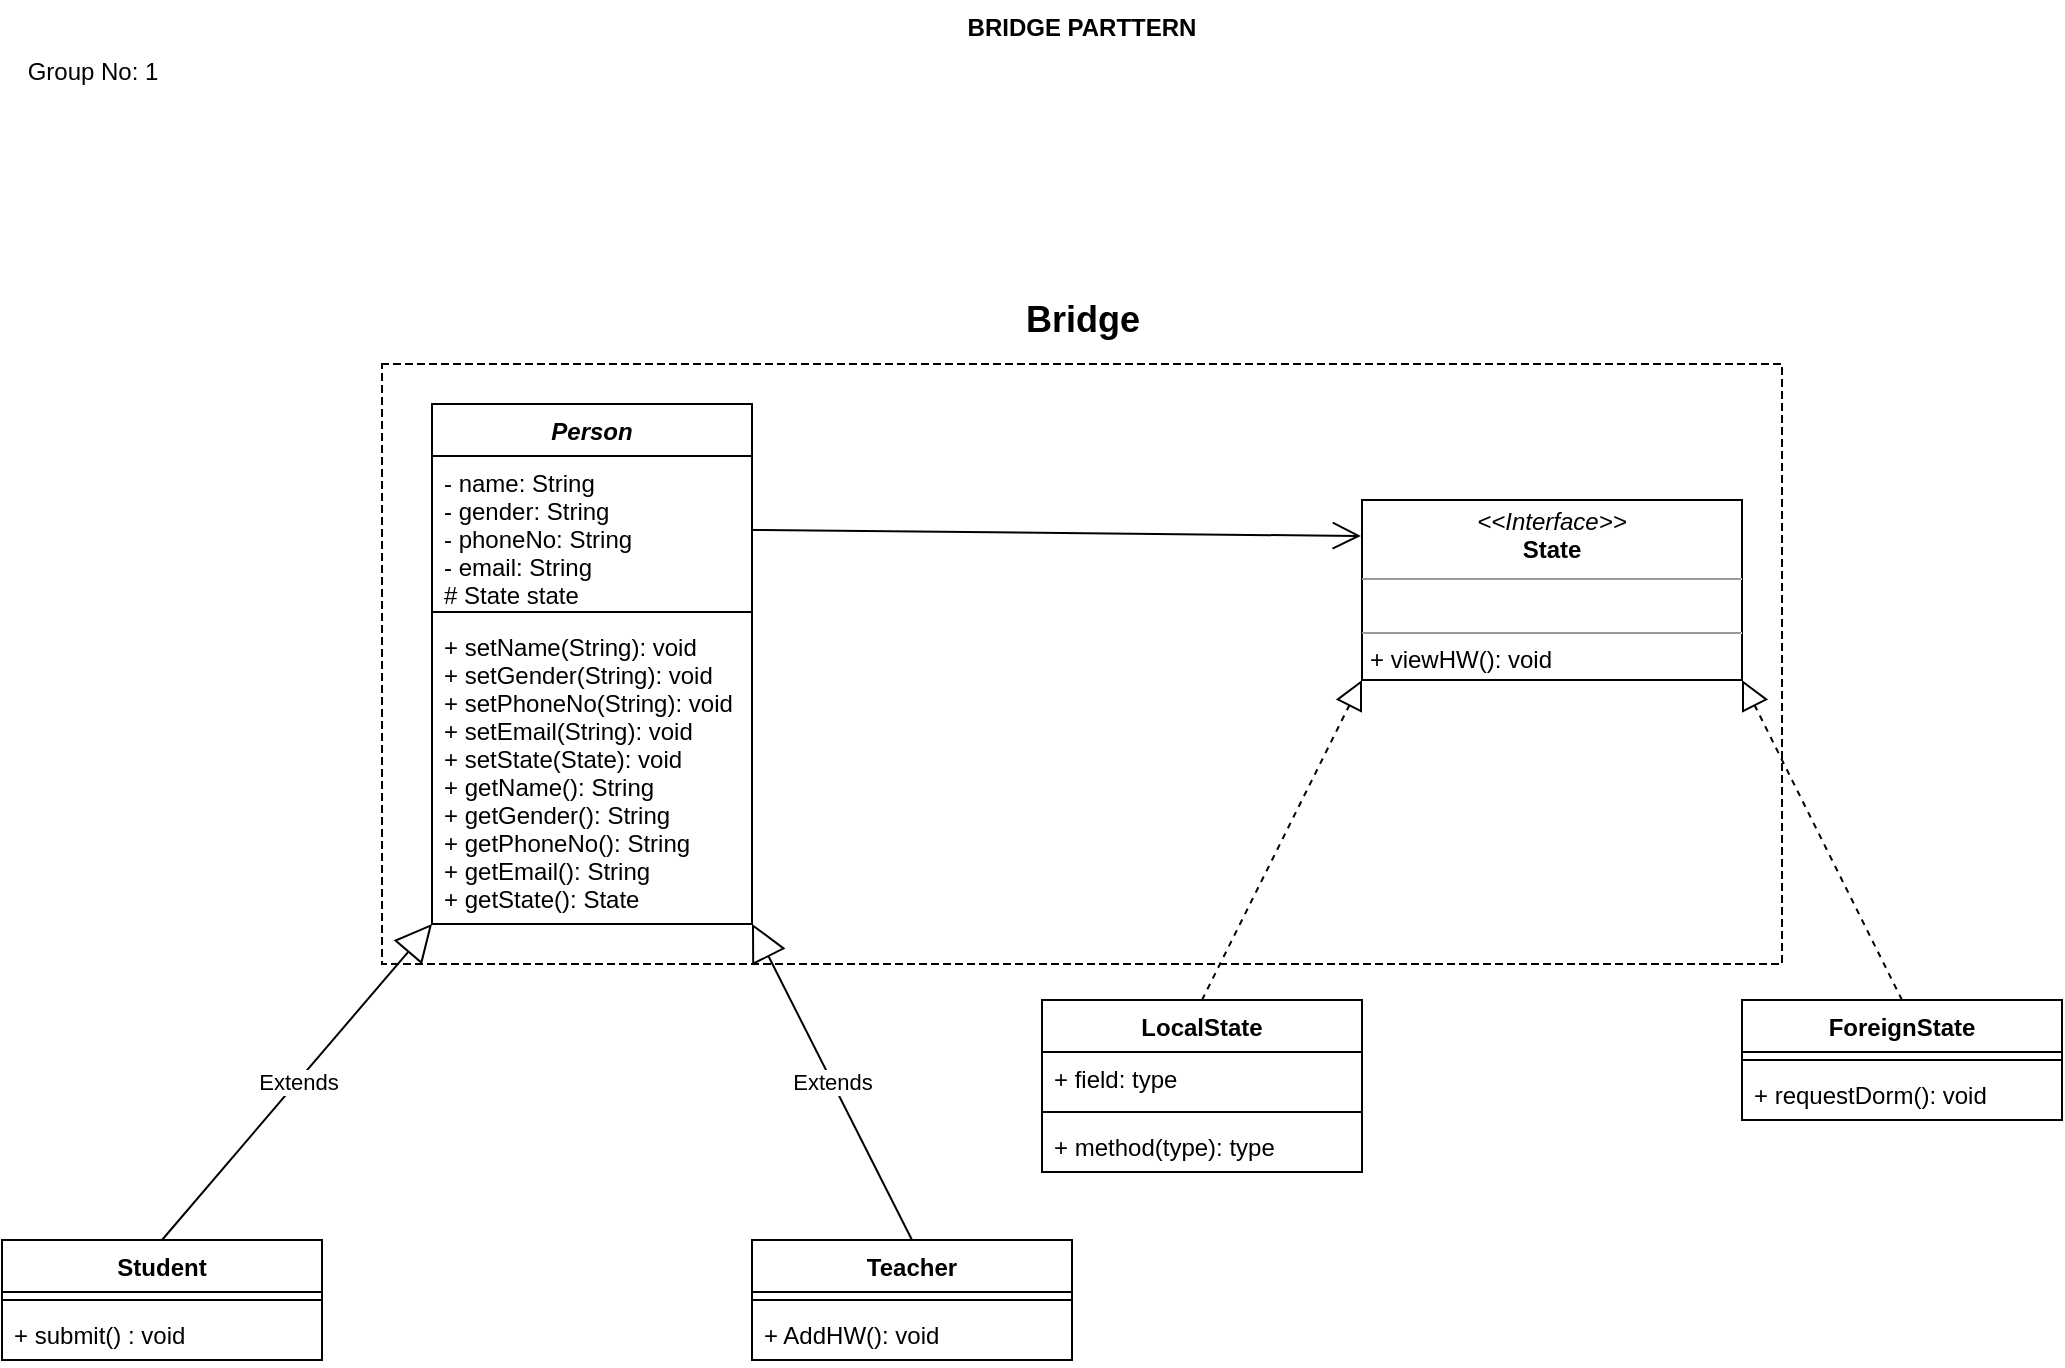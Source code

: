 <mxfile version="13.9.9" type="device"><diagram id="eEHQj2eKtZSkSIJGp74t" name="Page-1"><mxGraphModel dx="2170" dy="1290" grid="1" gridSize="10" guides="1" tooltips="1" connect="1" arrows="1" fold="1" page="1" pageScale="1" pageWidth="1100" pageHeight="850" math="0" shadow="0"><root><mxCell id="0"/><mxCell id="1" parent="0"/><mxCell id="UInzxeLf1Jk3Ct_K25Z4-27" value="" style="shape=partialRectangle;html=1;top=1;align=left;dashed=1;" vertex="1" parent="1"><mxGeometry x="225" y="192" width="700" height="300" as="geometry"/></mxCell><mxCell id="UInzxeLf1Jk3Ct_K25Z4-1" value="Person" style="swimlane;fontStyle=3;align=center;verticalAlign=top;childLayout=stackLayout;horizontal=1;startSize=26;horizontalStack=0;resizeParent=1;resizeParentMax=0;resizeLast=0;collapsible=1;marginBottom=0;" vertex="1" parent="1"><mxGeometry x="250" y="212" width="160" height="260" as="geometry"/></mxCell><mxCell id="UInzxeLf1Jk3Ct_K25Z4-2" value="- name: String&#10;- gender: String&#10;- phoneNo: String&#10;- email: String&#10;# State state" style="text;strokeColor=none;fillColor=none;align=left;verticalAlign=top;spacingLeft=4;spacingRight=4;overflow=hidden;rotatable=0;points=[[0,0.5],[1,0.5]];portConstraint=eastwest;" vertex="1" parent="UInzxeLf1Jk3Ct_K25Z4-1"><mxGeometry y="26" width="160" height="74" as="geometry"/></mxCell><mxCell id="UInzxeLf1Jk3Ct_K25Z4-3" value="" style="line;strokeWidth=1;fillColor=none;align=left;verticalAlign=middle;spacingTop=-1;spacingLeft=3;spacingRight=3;rotatable=0;labelPosition=right;points=[];portConstraint=eastwest;" vertex="1" parent="UInzxeLf1Jk3Ct_K25Z4-1"><mxGeometry y="100" width="160" height="8" as="geometry"/></mxCell><mxCell id="UInzxeLf1Jk3Ct_K25Z4-4" value="+ setName(String): void&#10;+ setGender(String): void&#10;+ setPhoneNo(String): void&#10;+ setEmail(String): void&#10;+ setState(State): void&#10;+ getName(): String&#10;+ getGender(): String&#10;+ getPhoneNo(): String&#10;+ getEmail(): String&#10;+ getState(): State" style="text;strokeColor=none;fillColor=none;align=left;verticalAlign=top;spacingLeft=4;spacingRight=4;overflow=hidden;rotatable=0;points=[[0,0.5],[1,0.5]];portConstraint=eastwest;" vertex="1" parent="UInzxeLf1Jk3Ct_K25Z4-1"><mxGeometry y="108" width="160" height="152" as="geometry"/></mxCell><mxCell id="UInzxeLf1Jk3Ct_K25Z4-5" value="Student" style="swimlane;fontStyle=1;align=center;verticalAlign=top;childLayout=stackLayout;horizontal=1;startSize=26;horizontalStack=0;resizeParent=1;resizeParentMax=0;resizeLast=0;collapsible=1;marginBottom=0;" vertex="1" parent="1"><mxGeometry x="35" y="630" width="160" height="60" as="geometry"/></mxCell><mxCell id="UInzxeLf1Jk3Ct_K25Z4-7" value="" style="line;strokeWidth=1;fillColor=none;align=left;verticalAlign=middle;spacingTop=-1;spacingLeft=3;spacingRight=3;rotatable=0;labelPosition=right;points=[];portConstraint=eastwest;" vertex="1" parent="UInzxeLf1Jk3Ct_K25Z4-5"><mxGeometry y="26" width="160" height="8" as="geometry"/></mxCell><mxCell id="UInzxeLf1Jk3Ct_K25Z4-8" value="+ submit() : void" style="text;strokeColor=none;fillColor=none;align=left;verticalAlign=top;spacingLeft=4;spacingRight=4;overflow=hidden;rotatable=0;points=[[0,0.5],[1,0.5]];portConstraint=eastwest;" vertex="1" parent="UInzxeLf1Jk3Ct_K25Z4-5"><mxGeometry y="34" width="160" height="26" as="geometry"/></mxCell><mxCell id="UInzxeLf1Jk3Ct_K25Z4-9" value="Teacher" style="swimlane;fontStyle=1;align=center;verticalAlign=top;childLayout=stackLayout;horizontal=1;startSize=26;horizontalStack=0;resizeParent=1;resizeParentMax=0;resizeLast=0;collapsible=1;marginBottom=0;" vertex="1" parent="1"><mxGeometry x="410" y="630" width="160" height="60" as="geometry"/></mxCell><mxCell id="UInzxeLf1Jk3Ct_K25Z4-11" value="" style="line;strokeWidth=1;fillColor=none;align=left;verticalAlign=middle;spacingTop=-1;spacingLeft=3;spacingRight=3;rotatable=0;labelPosition=right;points=[];portConstraint=eastwest;" vertex="1" parent="UInzxeLf1Jk3Ct_K25Z4-9"><mxGeometry y="26" width="160" height="8" as="geometry"/></mxCell><mxCell id="UInzxeLf1Jk3Ct_K25Z4-12" value="+ AddHW(): void" style="text;strokeColor=none;fillColor=none;align=left;verticalAlign=top;spacingLeft=4;spacingRight=4;overflow=hidden;rotatable=0;points=[[0,0.5],[1,0.5]];portConstraint=eastwest;" vertex="1" parent="UInzxeLf1Jk3Ct_K25Z4-9"><mxGeometry y="34" width="160" height="26" as="geometry"/></mxCell><mxCell id="UInzxeLf1Jk3Ct_K25Z4-13" value="&lt;p style=&quot;margin: 0px ; margin-top: 4px ; text-align: center&quot;&gt;&lt;i&gt;&amp;lt;&amp;lt;Interface&amp;gt;&amp;gt;&lt;/i&gt;&lt;br&gt;&lt;b&gt;State&lt;/b&gt;&lt;/p&gt;&lt;hr size=&quot;1&quot;&gt;&lt;p style=&quot;margin: 0px ; margin-left: 4px&quot;&gt;&lt;br&gt;&lt;/p&gt;&lt;hr size=&quot;1&quot;&gt;&lt;p style=&quot;margin: 0px ; margin-left: 4px&quot;&gt;+ viewHW(): void&lt;br&gt;&lt;/p&gt;" style="verticalAlign=top;align=left;overflow=fill;fontSize=12;fontFamily=Helvetica;html=1;" vertex="1" parent="1"><mxGeometry x="715" y="260" width="190" height="90" as="geometry"/></mxCell><mxCell id="UInzxeLf1Jk3Ct_K25Z4-14" value="LocalState" style="swimlane;fontStyle=1;align=center;verticalAlign=top;childLayout=stackLayout;horizontal=1;startSize=26;horizontalStack=0;resizeParent=1;resizeParentMax=0;resizeLast=0;collapsible=1;marginBottom=0;" vertex="1" parent="1"><mxGeometry x="555" y="510" width="160" height="86" as="geometry"/></mxCell><mxCell id="UInzxeLf1Jk3Ct_K25Z4-15" value="+ field: type" style="text;strokeColor=none;fillColor=none;align=left;verticalAlign=top;spacingLeft=4;spacingRight=4;overflow=hidden;rotatable=0;points=[[0,0.5],[1,0.5]];portConstraint=eastwest;" vertex="1" parent="UInzxeLf1Jk3Ct_K25Z4-14"><mxGeometry y="26" width="160" height="26" as="geometry"/></mxCell><mxCell id="UInzxeLf1Jk3Ct_K25Z4-16" value="" style="line;strokeWidth=1;fillColor=none;align=left;verticalAlign=middle;spacingTop=-1;spacingLeft=3;spacingRight=3;rotatable=0;labelPosition=right;points=[];portConstraint=eastwest;" vertex="1" parent="UInzxeLf1Jk3Ct_K25Z4-14"><mxGeometry y="52" width="160" height="8" as="geometry"/></mxCell><mxCell id="UInzxeLf1Jk3Ct_K25Z4-17" value="+ method(type): type" style="text;strokeColor=none;fillColor=none;align=left;verticalAlign=top;spacingLeft=4;spacingRight=4;overflow=hidden;rotatable=0;points=[[0,0.5],[1,0.5]];portConstraint=eastwest;" vertex="1" parent="UInzxeLf1Jk3Ct_K25Z4-14"><mxGeometry y="60" width="160" height="26" as="geometry"/></mxCell><mxCell id="UInzxeLf1Jk3Ct_K25Z4-18" value="ForeignState" style="swimlane;fontStyle=1;align=center;verticalAlign=top;childLayout=stackLayout;horizontal=1;startSize=26;horizontalStack=0;resizeParent=1;resizeParentMax=0;resizeLast=0;collapsible=1;marginBottom=0;" vertex="1" parent="1"><mxGeometry x="905" y="510" width="160" height="60" as="geometry"/></mxCell><mxCell id="UInzxeLf1Jk3Ct_K25Z4-20" value="" style="line;strokeWidth=1;fillColor=none;align=left;verticalAlign=middle;spacingTop=-1;spacingLeft=3;spacingRight=3;rotatable=0;labelPosition=right;points=[];portConstraint=eastwest;" vertex="1" parent="UInzxeLf1Jk3Ct_K25Z4-18"><mxGeometry y="26" width="160" height="8" as="geometry"/></mxCell><mxCell id="UInzxeLf1Jk3Ct_K25Z4-21" value="+ requestDorm(): void" style="text;strokeColor=none;fillColor=none;align=left;verticalAlign=top;spacingLeft=4;spacingRight=4;overflow=hidden;rotatable=0;points=[[0,0.5],[1,0.5]];portConstraint=eastwest;" vertex="1" parent="UInzxeLf1Jk3Ct_K25Z4-18"><mxGeometry y="34" width="160" height="26" as="geometry"/></mxCell><mxCell id="UInzxeLf1Jk3Ct_K25Z4-22" value="Extends" style="endArrow=block;endSize=16;endFill=0;html=1;exitX=0.5;exitY=0;exitDx=0;exitDy=0;" edge="1" parent="1" source="UInzxeLf1Jk3Ct_K25Z4-5"><mxGeometry width="160" relative="1" as="geometry"><mxPoint x="465" y="420" as="sourcePoint"/><mxPoint x="250" y="472" as="targetPoint"/></mxGeometry></mxCell><mxCell id="UInzxeLf1Jk3Ct_K25Z4-23" value="Extends" style="endArrow=block;endSize=16;endFill=0;html=1;exitX=0.5;exitY=0;exitDx=0;exitDy=0;entryX=1;entryY=0.999;entryDx=0;entryDy=0;entryPerimeter=0;" edge="1" parent="1" source="UInzxeLf1Jk3Ct_K25Z4-9" target="UInzxeLf1Jk3Ct_K25Z4-4"><mxGeometry width="160" relative="1" as="geometry"><mxPoint x="450.08" y="540" as="sourcePoint"/><mxPoint x="410" y="473" as="targetPoint"/></mxGeometry></mxCell><mxCell id="UInzxeLf1Jk3Ct_K25Z4-24" value="" style="endArrow=block;dashed=1;endFill=0;endSize=12;html=1;entryX=0;entryY=1;entryDx=0;entryDy=0;exitX=0.5;exitY=0;exitDx=0;exitDy=0;" edge="1" parent="1" source="UInzxeLf1Jk3Ct_K25Z4-14" target="UInzxeLf1Jk3Ct_K25Z4-13"><mxGeometry width="160" relative="1" as="geometry"><mxPoint x="585" y="429" as="sourcePoint"/><mxPoint x="745" y="429" as="targetPoint"/></mxGeometry></mxCell><mxCell id="UInzxeLf1Jk3Ct_K25Z4-25" value="" style="endArrow=block;dashed=1;endFill=0;endSize=12;html=1;entryX=1;entryY=1;entryDx=0;entryDy=0;exitX=0.5;exitY=0;exitDx=0;exitDy=0;" edge="1" parent="1" source="UInzxeLf1Jk3Ct_K25Z4-18" target="UInzxeLf1Jk3Ct_K25Z4-13"><mxGeometry width="160" relative="1" as="geometry"><mxPoint x="935" y="387" as="sourcePoint"/><mxPoint x="1015" y="339" as="targetPoint"/></mxGeometry></mxCell><mxCell id="UInzxeLf1Jk3Ct_K25Z4-26" value="" style="endArrow=open;endFill=1;endSize=12;html=1;exitX=1;exitY=0.5;exitDx=0;exitDy=0;entryX=-0.003;entryY=0.2;entryDx=0;entryDy=0;entryPerimeter=0;" edge="1" parent="1" source="UInzxeLf1Jk3Ct_K25Z4-2" target="UInzxeLf1Jk3Ct_K25Z4-13"><mxGeometry width="160" relative="1" as="geometry"><mxPoint x="475" y="380" as="sourcePoint"/><mxPoint x="705" y="278" as="targetPoint"/></mxGeometry></mxCell><mxCell id="UInzxeLf1Jk3Ct_K25Z4-28" value="&lt;b&gt;&lt;font style=&quot;font-size: 18px&quot;&gt;Bridge&lt;/font&gt;&lt;/b&gt;" style="text;html=1;align=center;verticalAlign=middle;resizable=0;points=[];autosize=1;" vertex="1" parent="1"><mxGeometry x="540" y="160" width="70" height="20" as="geometry"/></mxCell><mxCell id="UInzxeLf1Jk3Ct_K25Z4-29" value="BRIDGE PARTTERN" style="text;align=center;fontStyle=1;verticalAlign=middle;spacingLeft=3;spacingRight=3;strokeColor=none;rotatable=0;points=[[0,0.5],[1,0.5]];portConstraint=eastwest;" vertex="1" parent="1"><mxGeometry x="517.5" y="10" width="115" height="26" as="geometry"/></mxCell><mxCell id="UInzxeLf1Jk3Ct_K25Z4-30" value="Group No: 1" style="text;html=1;align=center;verticalAlign=middle;resizable=0;points=[];autosize=1;" vertex="1" parent="1"><mxGeometry x="40" y="36" width="80" height="20" as="geometry"/></mxCell></root></mxGraphModel></diagram></mxfile>